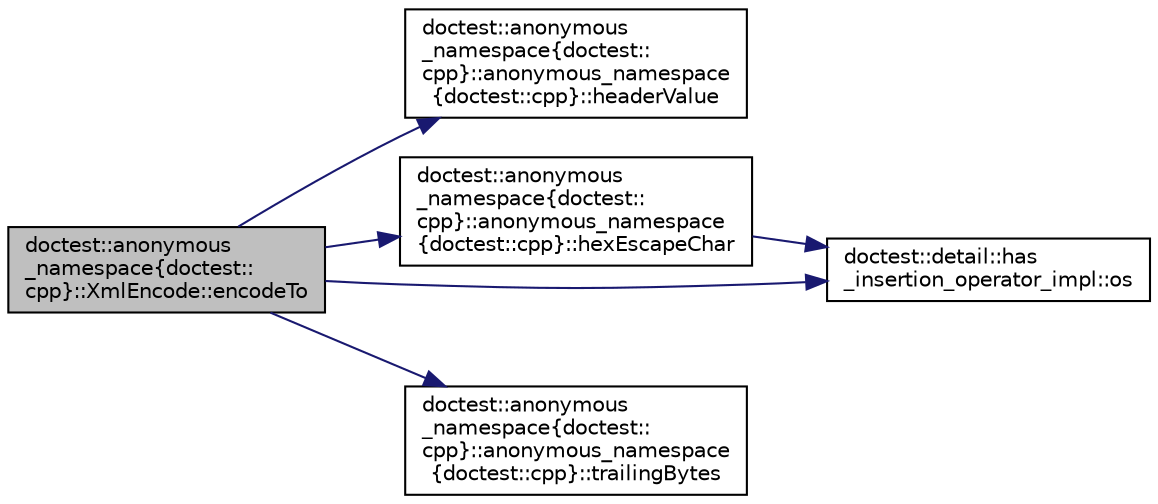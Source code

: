 digraph "doctest::anonymous_namespace{doctest::cpp}::XmlEncode::encodeTo"
{
 // LATEX_PDF_SIZE
  edge [fontname="Helvetica",fontsize="10",labelfontname="Helvetica",labelfontsize="10"];
  node [fontname="Helvetica",fontsize="10",shape=record];
  rankdir="LR";
  Node1 [label="doctest::anonymous\l_namespace\{doctest::\lcpp\}::XmlEncode::encodeTo",height=0.2,width=0.4,color="black", fillcolor="grey75", style="filled", fontcolor="black",tooltip=" "];
  Node1 -> Node2 [color="midnightblue",fontsize="10",style="solid",fontname="Helvetica"];
  Node2 [label="doctest::anonymous\l_namespace\{doctest::\lcpp\}::anonymous_namespace\l\{doctest::cpp\}::headerValue",height=0.2,width=0.4,color="black", fillcolor="white", style="filled",URL="$namespacedoctest_1_1anonymous__namespace_02doctest_8cpp_03_1_1anonymous__namespace_02doctest_8cpp_03.html#ab8859ee1c8c5a642fd9cdf68dcc54d0a",tooltip=" "];
  Node1 -> Node3 [color="midnightblue",fontsize="10",style="solid",fontname="Helvetica"];
  Node3 [label="doctest::anonymous\l_namespace\{doctest::\lcpp\}::anonymous_namespace\l\{doctest::cpp\}::hexEscapeChar",height=0.2,width=0.4,color="black", fillcolor="white", style="filled",URL="$namespacedoctest_1_1anonymous__namespace_02doctest_8cpp_03_1_1anonymous__namespace_02doctest_8cpp_03.html#a991216bbca60279956a10b82446df0df",tooltip=" "];
  Node3 -> Node4 [color="midnightblue",fontsize="10",style="solid",fontname="Helvetica"];
  Node4 [label="doctest::detail::has\l_insertion_operator_impl::os",height=0.2,width=0.4,color="black", fillcolor="white", style="filled",URL="$namespacedoctest_1_1detail_1_1has__insertion__operator__impl.html#a50dfa929b76e3581c300a3a8b87d21e2",tooltip=" "];
  Node1 -> Node4 [color="midnightblue",fontsize="10",style="solid",fontname="Helvetica"];
  Node1 -> Node5 [color="midnightblue",fontsize="10",style="solid",fontname="Helvetica"];
  Node5 [label="doctest::anonymous\l_namespace\{doctest::\lcpp\}::anonymous_namespace\l\{doctest::cpp\}::trailingBytes",height=0.2,width=0.4,color="black", fillcolor="white", style="filled",URL="$namespacedoctest_1_1anonymous__namespace_02doctest_8cpp_03_1_1anonymous__namespace_02doctest_8cpp_03.html#a66178853d38a1ee1591b778ed073dd91",tooltip=" "];
}
